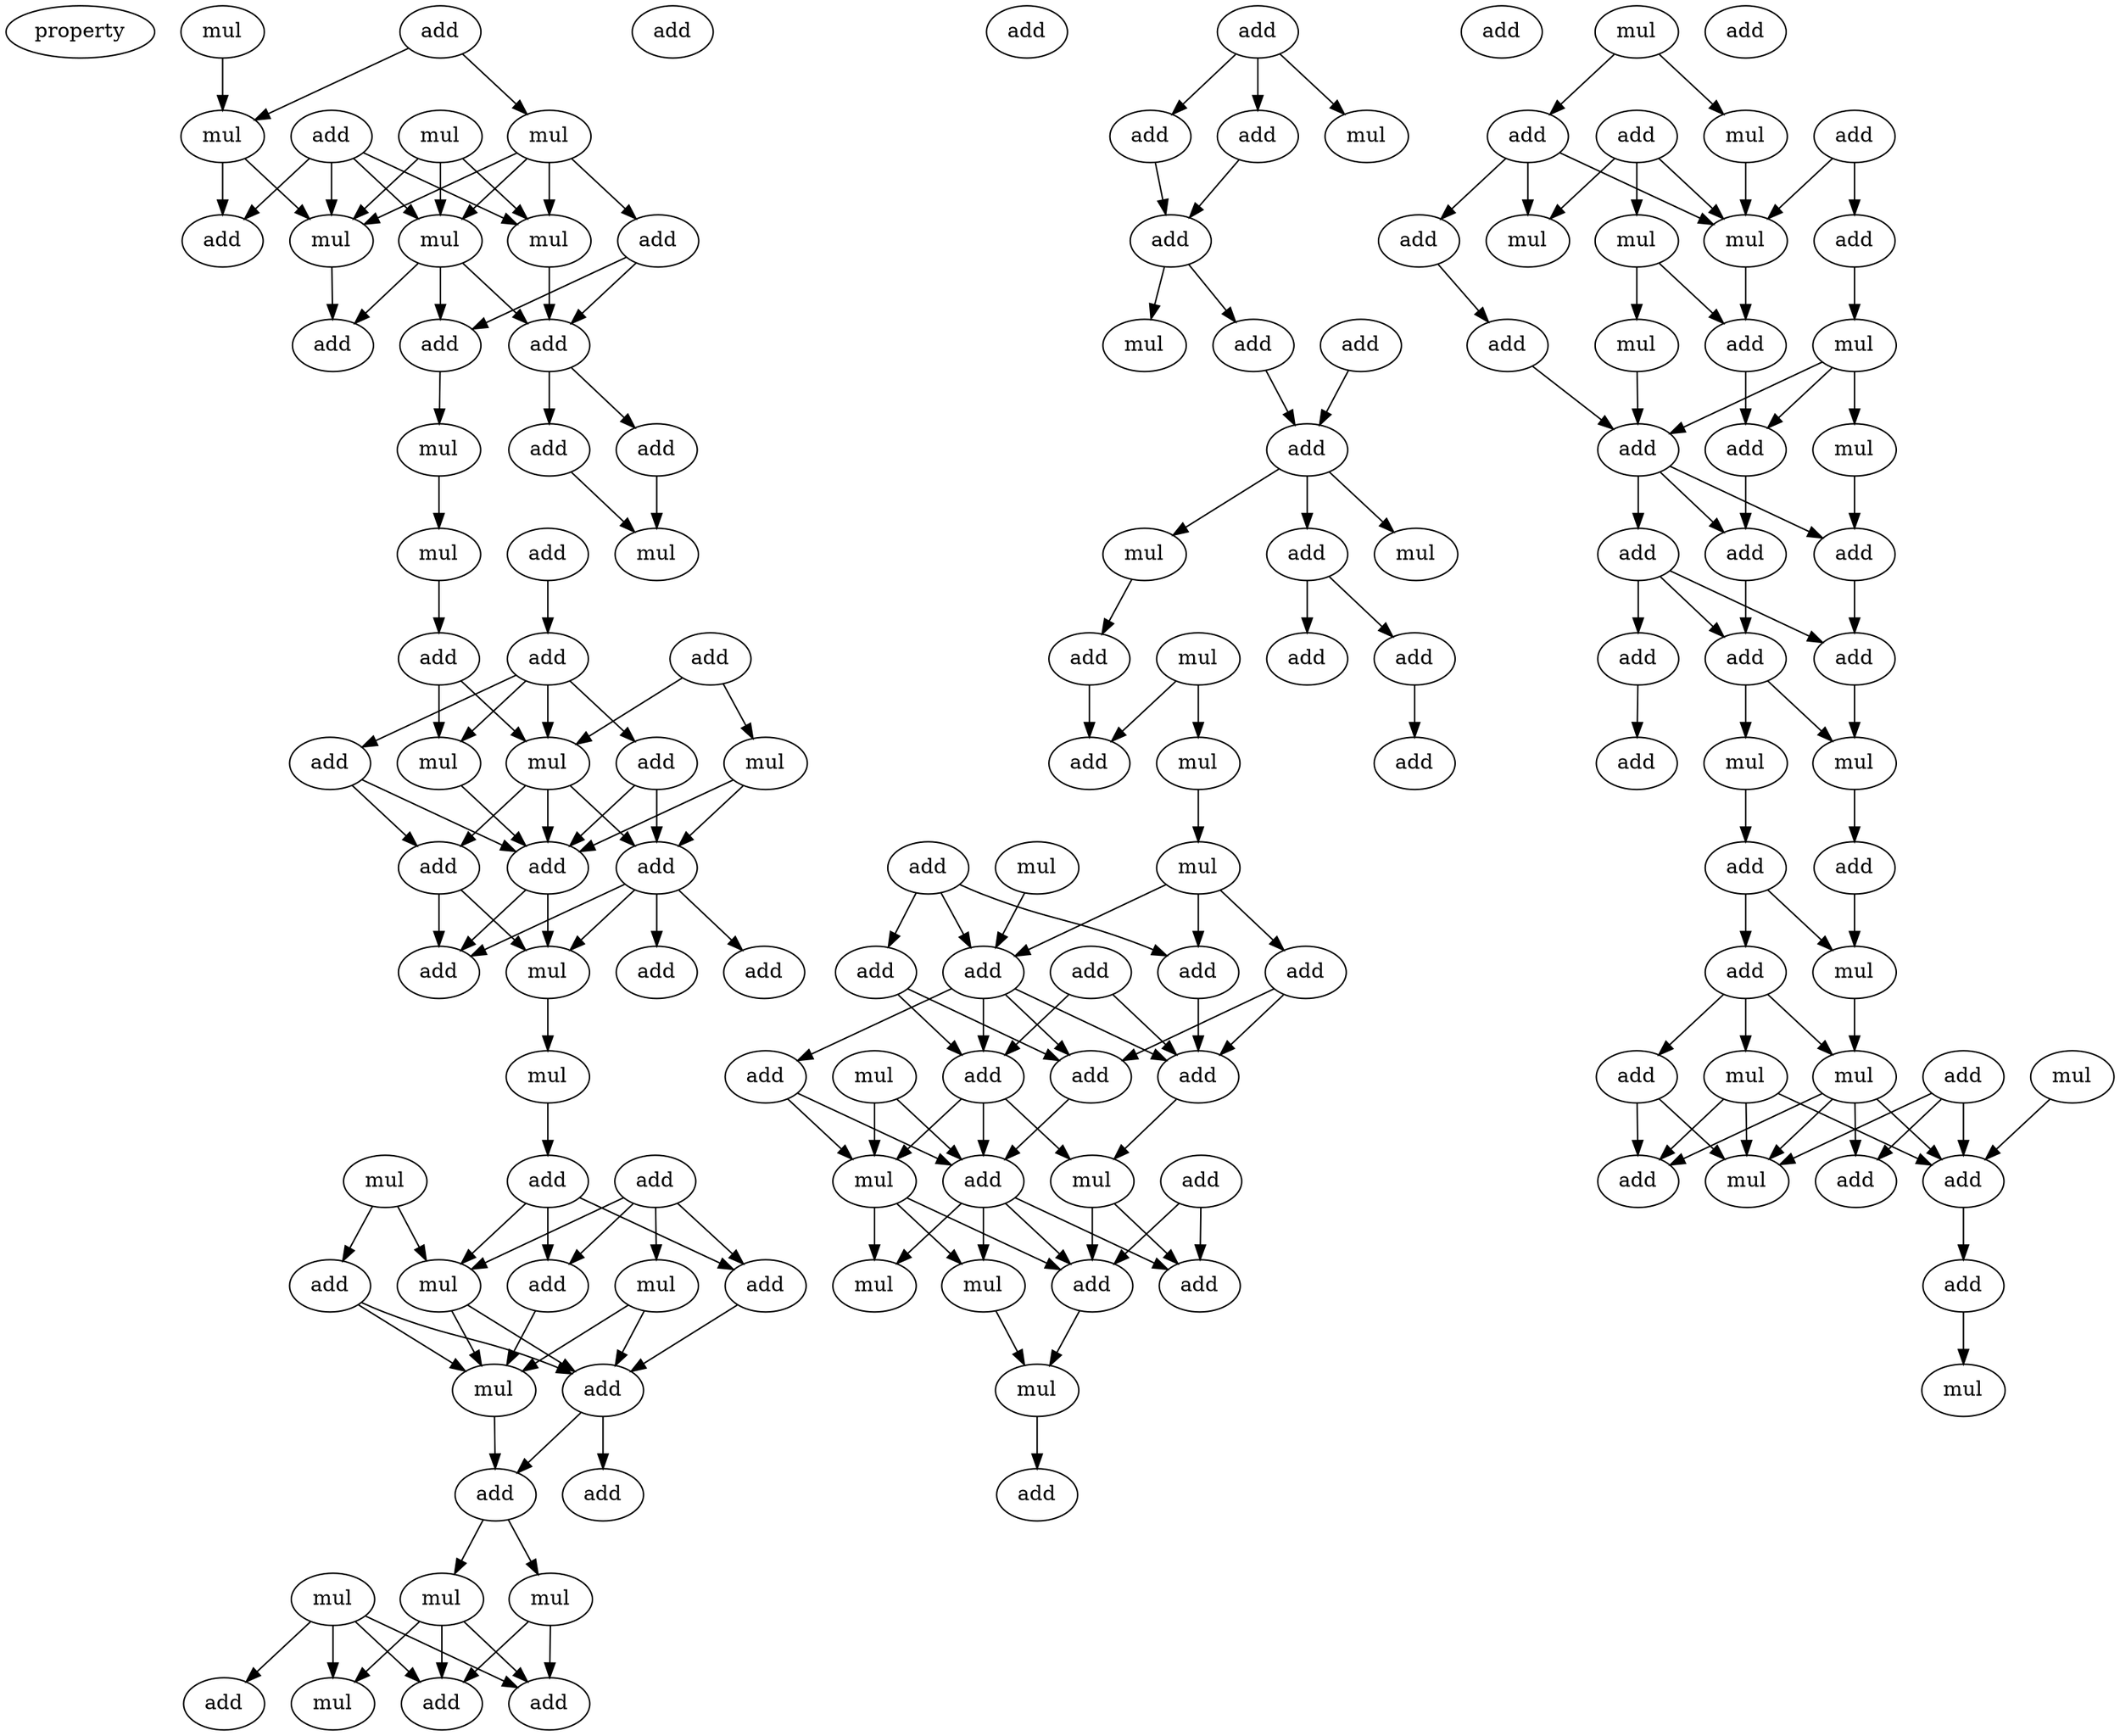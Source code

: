 digraph {
    node [fontcolor=black]
    property [mul=2,lf=2.0]
    0 [ label = add ];
    1 [ label = mul ];
    2 [ label = mul ];
    3 [ label = mul ];
    4 [ label = mul ];
    5 [ label = add ];
    6 [ label = mul ];
    7 [ label = mul ];
    8 [ label = add ];
    9 [ label = mul ];
    10 [ label = add ];
    11 [ label = add ];
    12 [ label = add ];
    13 [ label = add ];
    14 [ label = add ];
    15 [ label = add ];
    16 [ label = mul ];
    17 [ label = mul ];
    18 [ label = add ];
    19 [ label = mul ];
    20 [ label = add ];
    21 [ label = add ];
    22 [ label = add ];
    23 [ label = mul ];
    24 [ label = add ];
    25 [ label = mul ];
    26 [ label = mul ];
    27 [ label = add ];
    28 [ label = add ];
    29 [ label = add ];
    30 [ label = add ];
    31 [ label = add ];
    32 [ label = mul ];
    33 [ label = add ];
    34 [ label = add ];
    35 [ label = mul ];
    36 [ label = add ];
    37 [ label = mul ];
    38 [ label = add ];
    39 [ label = add ];
    40 [ label = mul ];
    41 [ label = mul ];
    42 [ label = add ];
    43 [ label = add ];
    44 [ label = add ];
    45 [ label = mul ];
    46 [ label = add ];
    47 [ label = add ];
    48 [ label = add ];
    49 [ label = add ];
    50 [ label = mul ];
    51 [ label = mul ];
    52 [ label = mul ];
    53 [ label = add ];
    54 [ label = add ];
    55 [ label = add ];
    56 [ label = mul ];
    57 [ label = add ];
    58 [ label = add ];
    59 [ label = mul ];
    60 [ label = add ];
    61 [ label = add ];
    62 [ label = mul ];
    63 [ label = add ];
    64 [ label = add ];
    65 [ label = add ];
    66 [ label = add ];
    67 [ label = mul ];
    68 [ label = add ];
    69 [ label = mul ];
    70 [ label = mul ];
    71 [ label = add ];
    72 [ label = add ];
    73 [ label = add ];
    74 [ label = mul ];
    75 [ label = add ];
    76 [ label = add ];
    77 [ label = add ];
    78 [ label = mul ];
    79 [ label = mul ];
    80 [ label = add ];
    81 [ label = add ];
    82 [ label = add ];
    83 [ label = add ];
    84 [ label = add ];
    85 [ label = add ];
    86 [ label = mul ];
    87 [ label = add ];
    88 [ label = add ];
    89 [ label = add ];
    90 [ label = mul ];
    91 [ label = add ];
    92 [ label = mul ];
    93 [ label = add ];
    94 [ label = add ];
    95 [ label = mul ];
    96 [ label = add ];
    97 [ label = mul ];
    98 [ label = mul ];
    99 [ label = add ];
    100 [ label = mul ];
    101 [ label = add ];
    102 [ label = add ];
    103 [ label = mul ];
    104 [ label = add ];
    105 [ label = add ];
    106 [ label = mul ];
    107 [ label = mul ];
    108 [ label = mul ];
    109 [ label = add ];
    110 [ label = add ];
    111 [ label = add ];
    112 [ label = mul ];
    113 [ label = mul ];
    114 [ label = add ];
    115 [ label = add ];
    116 [ label = mul ];
    117 [ label = add ];
    118 [ label = add ];
    119 [ label = add ];
    120 [ label = add ];
    121 [ label = add ];
    122 [ label = add ];
    123 [ label = mul ];
    124 [ label = add ];
    125 [ label = mul ];
    126 [ label = add ];
    127 [ label = add ];
    128 [ label = add ];
    129 [ label = add ];
    130 [ label = mul ];
    131 [ label = mul ];
    132 [ label = mul ];
    133 [ label = add ];
    134 [ label = add ];
    135 [ label = mul ];
    136 [ label = add ];
    137 [ label = add ];
    138 [ label = add ];
    139 [ label = mul ];
    140 [ label = add ];
    141 [ label = mul ];
    0 -> 3 [ name = 0 ];
    0 -> 4 [ name = 1 ];
    1 -> 3 [ name = 2 ];
    2 -> 6 [ name = 3 ];
    2 -> 7 [ name = 4 ];
    2 -> 9 [ name = 5 ];
    3 -> 6 [ name = 6 ];
    3 -> 10 [ name = 7 ];
    4 -> 6 [ name = 8 ];
    4 -> 7 [ name = 9 ];
    4 -> 8 [ name = 10 ];
    4 -> 9 [ name = 11 ];
    5 -> 6 [ name = 12 ];
    5 -> 7 [ name = 13 ];
    5 -> 9 [ name = 14 ];
    5 -> 10 [ name = 15 ];
    6 -> 11 [ name = 16 ];
    7 -> 13 [ name = 17 ];
    8 -> 12 [ name = 18 ];
    8 -> 13 [ name = 19 ];
    9 -> 11 [ name = 20 ];
    9 -> 12 [ name = 21 ];
    9 -> 13 [ name = 22 ];
    12 -> 16 [ name = 23 ];
    13 -> 14 [ name = 24 ];
    13 -> 15 [ name = 25 ];
    14 -> 17 [ name = 26 ];
    15 -> 17 [ name = 27 ];
    16 -> 19 [ name = 28 ];
    18 -> 22 [ name = 29 ];
    19 -> 21 [ name = 30 ];
    20 -> 25 [ name = 31 ];
    20 -> 26 [ name = 32 ];
    21 -> 23 [ name = 33 ];
    21 -> 25 [ name = 34 ];
    22 -> 23 [ name = 35 ];
    22 -> 24 [ name = 36 ];
    22 -> 25 [ name = 37 ];
    22 -> 27 [ name = 38 ];
    23 -> 28 [ name = 39 ];
    24 -> 28 [ name = 40 ];
    24 -> 29 [ name = 41 ];
    25 -> 28 [ name = 42 ];
    25 -> 29 [ name = 43 ];
    25 -> 30 [ name = 44 ];
    26 -> 28 [ name = 45 ];
    26 -> 30 [ name = 46 ];
    27 -> 28 [ name = 47 ];
    27 -> 30 [ name = 48 ];
    28 -> 32 [ name = 49 ];
    28 -> 33 [ name = 50 ];
    29 -> 32 [ name = 51 ];
    29 -> 33 [ name = 52 ];
    30 -> 31 [ name = 53 ];
    30 -> 32 [ name = 54 ];
    30 -> 33 [ name = 55 ];
    30 -> 34 [ name = 56 ];
    32 -> 35 [ name = 57 ];
    35 -> 38 [ name = 58 ];
    36 -> 39 [ name = 59 ];
    36 -> 40 [ name = 60 ];
    36 -> 41 [ name = 61 ];
    36 -> 43 [ name = 62 ];
    37 -> 41 [ name = 63 ];
    37 -> 42 [ name = 64 ];
    38 -> 39 [ name = 65 ];
    38 -> 41 [ name = 66 ];
    38 -> 43 [ name = 67 ];
    39 -> 44 [ name = 68 ];
    40 -> 44 [ name = 69 ];
    40 -> 45 [ name = 70 ];
    41 -> 44 [ name = 71 ];
    41 -> 45 [ name = 72 ];
    42 -> 44 [ name = 73 ];
    42 -> 45 [ name = 74 ];
    43 -> 45 [ name = 75 ];
    44 -> 48 [ name = 76 ];
    44 -> 49 [ name = 77 ];
    45 -> 48 [ name = 78 ];
    48 -> 51 [ name = 79 ];
    48 -> 52 [ name = 80 ];
    50 -> 53 [ name = 81 ];
    50 -> 54 [ name = 82 ];
    50 -> 55 [ name = 83 ];
    50 -> 56 [ name = 84 ];
    51 -> 54 [ name = 85 ];
    51 -> 55 [ name = 86 ];
    51 -> 56 [ name = 87 ];
    52 -> 54 [ name = 88 ];
    52 -> 55 [ name = 89 ];
    57 -> 58 [ name = 90 ];
    57 -> 59 [ name = 91 ];
    57 -> 60 [ name = 92 ];
    58 -> 61 [ name = 93 ];
    60 -> 61 [ name = 94 ];
    61 -> 62 [ name = 95 ];
    61 -> 64 [ name = 96 ];
    64 -> 66 [ name = 97 ];
    65 -> 66 [ name = 98 ];
    66 -> 67 [ name = 99 ];
    66 -> 68 [ name = 100 ];
    66 -> 69 [ name = 101 ];
    67 -> 71 [ name = 102 ];
    68 -> 72 [ name = 103 ];
    68 -> 73 [ name = 104 ];
    70 -> 74 [ name = 105 ];
    70 -> 75 [ name = 106 ];
    71 -> 75 [ name = 107 ];
    73 -> 76 [ name = 108 ];
    74 -> 78 [ name = 109 ];
    77 -> 80 [ name = 110 ];
    77 -> 81 [ name = 111 ];
    77 -> 83 [ name = 112 ];
    78 -> 80 [ name = 113 ];
    78 -> 82 [ name = 114 ];
    78 -> 83 [ name = 115 ];
    79 -> 80 [ name = 116 ];
    80 -> 85 [ name = 117 ];
    80 -> 87 [ name = 118 ];
    80 -> 88 [ name = 119 ];
    80 -> 89 [ name = 120 ];
    81 -> 85 [ name = 121 ];
    81 -> 89 [ name = 122 ];
    82 -> 87 [ name = 123 ];
    82 -> 89 [ name = 124 ];
    83 -> 87 [ name = 125 ];
    84 -> 85 [ name = 126 ];
    84 -> 87 [ name = 127 ];
    85 -> 90 [ name = 128 ];
    85 -> 92 [ name = 129 ];
    85 -> 93 [ name = 130 ];
    86 -> 92 [ name = 131 ];
    86 -> 93 [ name = 132 ];
    87 -> 90 [ name = 133 ];
    88 -> 92 [ name = 134 ];
    88 -> 93 [ name = 135 ];
    89 -> 93 [ name = 136 ];
    90 -> 94 [ name = 137 ];
    90 -> 96 [ name = 138 ];
    91 -> 94 [ name = 139 ];
    91 -> 96 [ name = 140 ];
    92 -> 94 [ name = 141 ];
    92 -> 95 [ name = 142 ];
    92 -> 97 [ name = 143 ];
    93 -> 94 [ name = 144 ];
    93 -> 95 [ name = 145 ];
    93 -> 96 [ name = 146 ];
    93 -> 97 [ name = 147 ];
    94 -> 98 [ name = 148 ];
    97 -> 98 [ name = 149 ];
    98 -> 99 [ name = 150 ];
    100 -> 101 [ name = 151 ];
    100 -> 103 [ name = 152 ];
    101 -> 105 [ name = 153 ];
    101 -> 106 [ name = 154 ];
    101 -> 107 [ name = 155 ];
    102 -> 106 [ name = 156 ];
    102 -> 107 [ name = 157 ];
    102 -> 108 [ name = 158 ];
    103 -> 106 [ name = 159 ];
    104 -> 106 [ name = 160 ];
    104 -> 109 [ name = 161 ];
    105 -> 110 [ name = 162 ];
    106 -> 111 [ name = 163 ];
    108 -> 111 [ name = 164 ];
    108 -> 113 [ name = 165 ];
    109 -> 112 [ name = 166 ];
    110 -> 114 [ name = 167 ];
    111 -> 115 [ name = 168 ];
    112 -> 114 [ name = 169 ];
    112 -> 115 [ name = 170 ];
    112 -> 116 [ name = 171 ];
    113 -> 114 [ name = 172 ];
    114 -> 117 [ name = 173 ];
    114 -> 118 [ name = 174 ];
    114 -> 119 [ name = 175 ];
    115 -> 118 [ name = 176 ];
    116 -> 119 [ name = 177 ];
    117 -> 120 [ name = 178 ];
    117 -> 121 [ name = 179 ];
    117 -> 122 [ name = 180 ];
    118 -> 121 [ name = 181 ];
    119 -> 120 [ name = 182 ];
    120 -> 125 [ name = 183 ];
    121 -> 123 [ name = 184 ];
    121 -> 125 [ name = 185 ];
    122 -> 126 [ name = 186 ];
    123 -> 127 [ name = 187 ];
    125 -> 128 [ name = 188 ];
    127 -> 129 [ name = 189 ];
    127 -> 130 [ name = 190 ];
    128 -> 130 [ name = 191 ];
    129 -> 131 [ name = 192 ];
    129 -> 134 [ name = 193 ];
    129 -> 135 [ name = 194 ];
    130 -> 131 [ name = 195 ];
    131 -> 136 [ name = 196 ];
    131 -> 137 [ name = 197 ];
    131 -> 138 [ name = 198 ];
    131 -> 139 [ name = 199 ];
    132 -> 137 [ name = 200 ];
    133 -> 137 [ name = 201 ];
    133 -> 138 [ name = 202 ];
    133 -> 139 [ name = 203 ];
    134 -> 136 [ name = 204 ];
    134 -> 139 [ name = 205 ];
    135 -> 136 [ name = 206 ];
    135 -> 137 [ name = 207 ];
    135 -> 139 [ name = 208 ];
    137 -> 140 [ name = 209 ];
    140 -> 141 [ name = 210 ];
}
